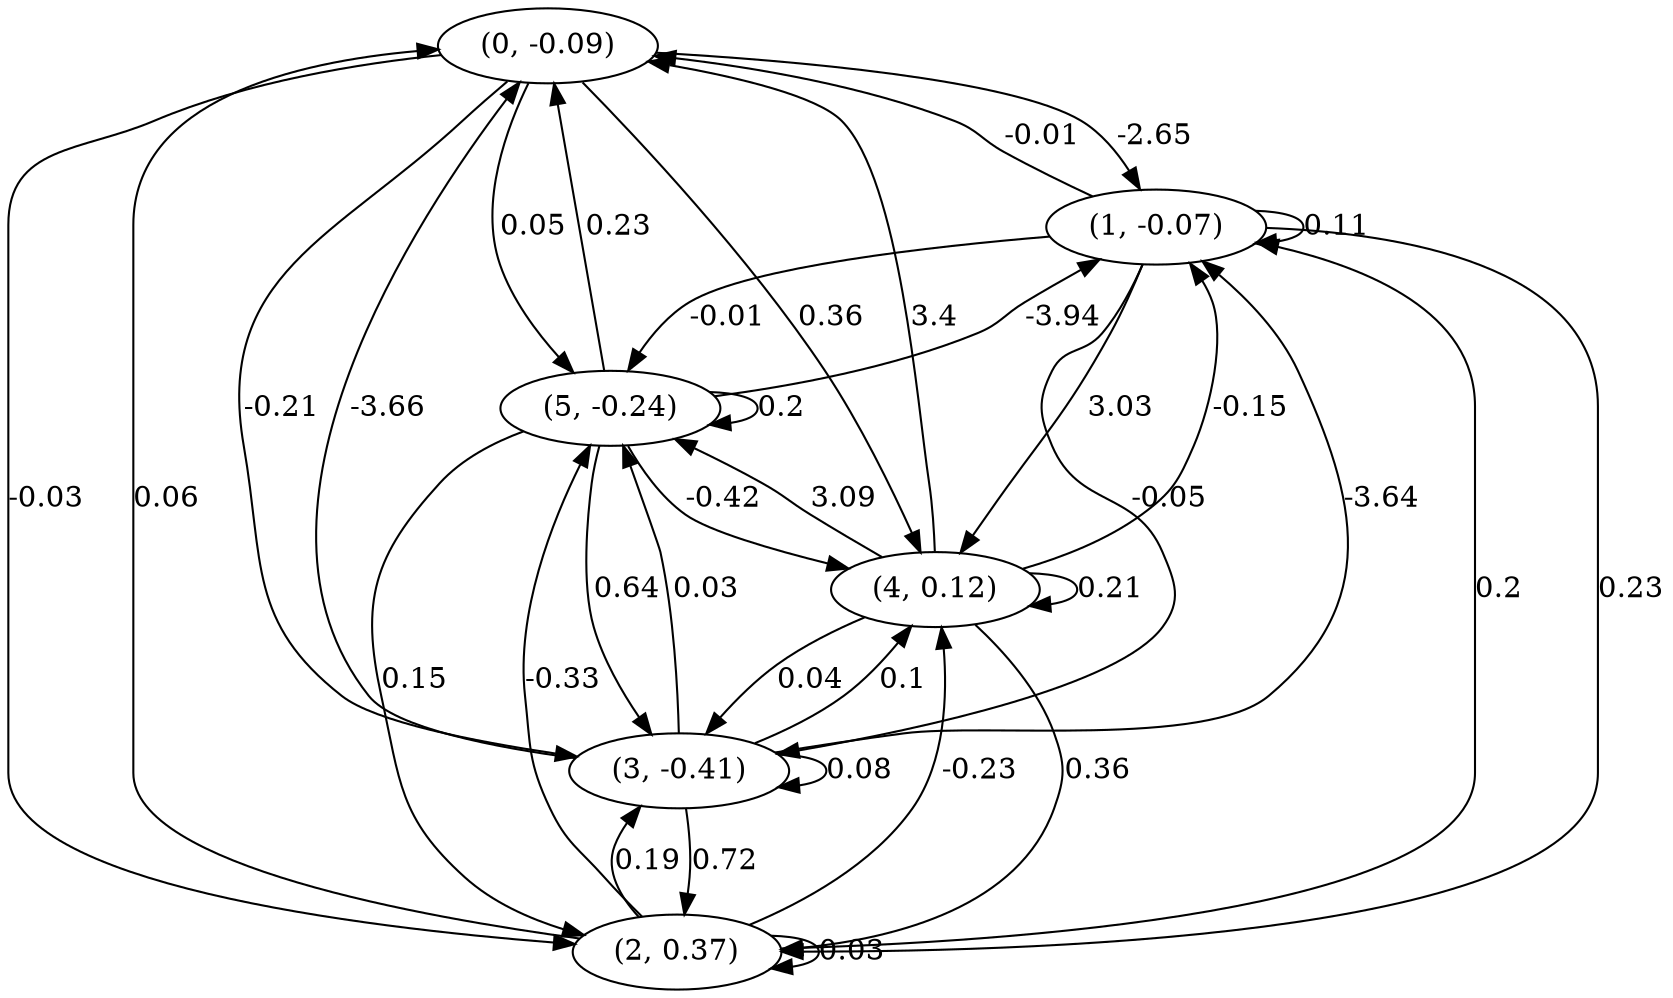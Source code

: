 digraph {
    0 [ label = "(0, -0.09)" ]
    1 [ label = "(1, -0.07)" ]
    2 [ label = "(2, 0.37)" ]
    3 [ label = "(3, -0.41)" ]
    4 [ label = "(4, 0.12)" ]
    5 [ label = "(5, -0.24)" ]
    1 -> 1 [ label = "0.11" ]
    2 -> 2 [ label = "0.03" ]
    3 -> 3 [ label = "0.08" ]
    4 -> 4 [ label = "0.21" ]
    5 -> 5 [ label = "0.2" ]
    1 -> 0 [ label = "-0.01" ]
    2 -> 0 [ label = "0.06" ]
    3 -> 0 [ label = "-3.66" ]
    4 -> 0 [ label = "3.4" ]
    5 -> 0 [ label = "0.23" ]
    0 -> 1 [ label = "-2.65" ]
    2 -> 1 [ label = "0.2" ]
    3 -> 1 [ label = "-3.64" ]
    4 -> 1 [ label = "-0.15" ]
    5 -> 1 [ label = "-3.94" ]
    0 -> 2 [ label = "-0.03" ]
    1 -> 2 [ label = "0.23" ]
    3 -> 2 [ label = "0.72" ]
    4 -> 2 [ label = "0.36" ]
    5 -> 2 [ label = "0.15" ]
    0 -> 3 [ label = "-0.21" ]
    1 -> 3 [ label = "-0.05" ]
    2 -> 3 [ label = "0.19" ]
    4 -> 3 [ label = "0.04" ]
    5 -> 3 [ label = "0.64" ]
    0 -> 4 [ label = "0.36" ]
    1 -> 4 [ label = "3.03" ]
    2 -> 4 [ label = "-0.23" ]
    3 -> 4 [ label = "0.1" ]
    5 -> 4 [ label = "-0.42" ]
    0 -> 5 [ label = "0.05" ]
    1 -> 5 [ label = "-0.01" ]
    2 -> 5 [ label = "-0.33" ]
    3 -> 5 [ label = "0.03" ]
    4 -> 5 [ label = "3.09" ]
}

